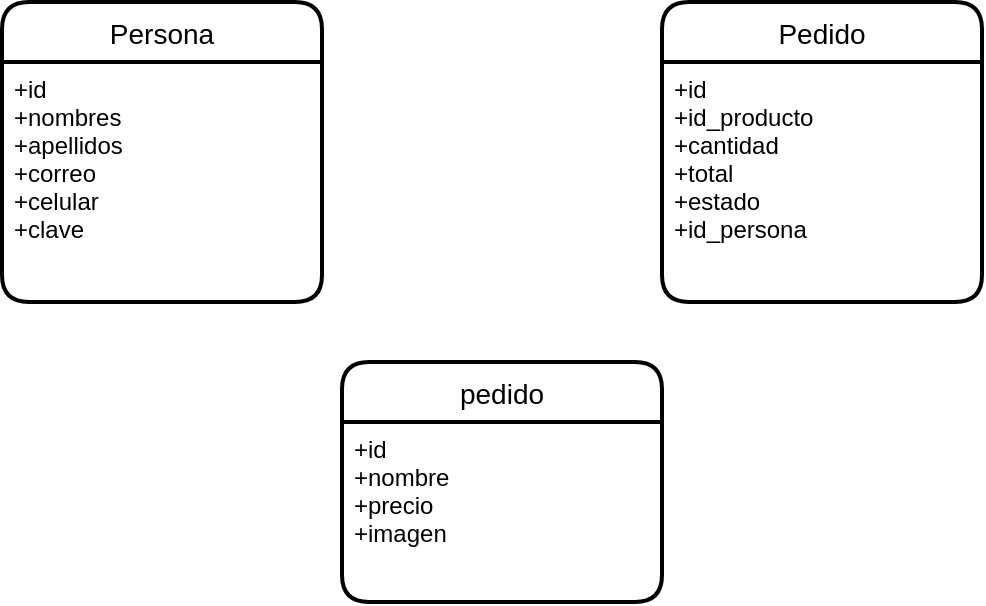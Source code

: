 <mxfile version="15.7.0" type="github">
  <diagram id="IoxDV228WmSA50J3DCnZ" name="Page-1">
    <mxGraphModel dx="730" dy="313" grid="1" gridSize="10" guides="1" tooltips="1" connect="1" arrows="1" fold="1" page="1" pageScale="1" pageWidth="1600" pageHeight="900" math="0" shadow="0">
      <root>
        <mxCell id="0" />
        <mxCell id="1" parent="0" />
        <mxCell id="0qCyWQJ1nT_JN0HQ5mWI-1" value="Persona" style="swimlane;childLayout=stackLayout;horizontal=1;startSize=30;horizontalStack=0;rounded=1;fontSize=14;fontStyle=0;strokeWidth=2;resizeParent=0;resizeLast=1;shadow=0;dashed=0;align=center;" vertex="1" parent="1">
          <mxGeometry x="280" y="120" width="160" height="150" as="geometry" />
        </mxCell>
        <mxCell id="0qCyWQJ1nT_JN0HQ5mWI-2" value="+id&#xa;+nombres&#xa;+apellidos&#xa;+correo&#xa;+celular&#xa;+clave" style="align=left;strokeColor=none;fillColor=none;spacingLeft=4;fontSize=12;verticalAlign=top;resizable=0;rotatable=0;part=1;" vertex="1" parent="0qCyWQJ1nT_JN0HQ5mWI-1">
          <mxGeometry y="30" width="160" height="120" as="geometry" />
        </mxCell>
        <mxCell id="0qCyWQJ1nT_JN0HQ5mWI-6" value="Pedido" style="swimlane;childLayout=stackLayout;horizontal=1;startSize=30;horizontalStack=0;rounded=1;fontSize=14;fontStyle=0;strokeWidth=2;resizeParent=0;resizeLast=1;shadow=0;dashed=0;align=center;" vertex="1" parent="1">
          <mxGeometry x="610" y="120" width="160" height="150" as="geometry" />
        </mxCell>
        <mxCell id="0qCyWQJ1nT_JN0HQ5mWI-7" value="+id&#xa;+id_producto&#xa;+cantidad&#xa;+total&#xa;+estado&#xa;+id_persona" style="align=left;strokeColor=none;fillColor=none;spacingLeft=4;fontSize=12;verticalAlign=top;resizable=0;rotatable=0;part=1;" vertex="1" parent="0qCyWQJ1nT_JN0HQ5mWI-6">
          <mxGeometry y="30" width="160" height="120" as="geometry" />
        </mxCell>
        <mxCell id="0qCyWQJ1nT_JN0HQ5mWI-8" value="pedido" style="swimlane;childLayout=stackLayout;horizontal=1;startSize=30;horizontalStack=0;rounded=1;fontSize=14;fontStyle=0;strokeWidth=2;resizeParent=0;resizeLast=1;shadow=0;dashed=0;align=center;" vertex="1" parent="1">
          <mxGeometry x="450" y="300" width="160" height="120" as="geometry" />
        </mxCell>
        <mxCell id="0qCyWQJ1nT_JN0HQ5mWI-9" value="+id&#xa;+nombre&#xa;+precio&#xa;+imagen" style="align=left;strokeColor=none;fillColor=none;spacingLeft=4;fontSize=12;verticalAlign=top;resizable=0;rotatable=0;part=1;" vertex="1" parent="0qCyWQJ1nT_JN0HQ5mWI-8">
          <mxGeometry y="30" width="160" height="90" as="geometry" />
        </mxCell>
      </root>
    </mxGraphModel>
  </diagram>
</mxfile>
